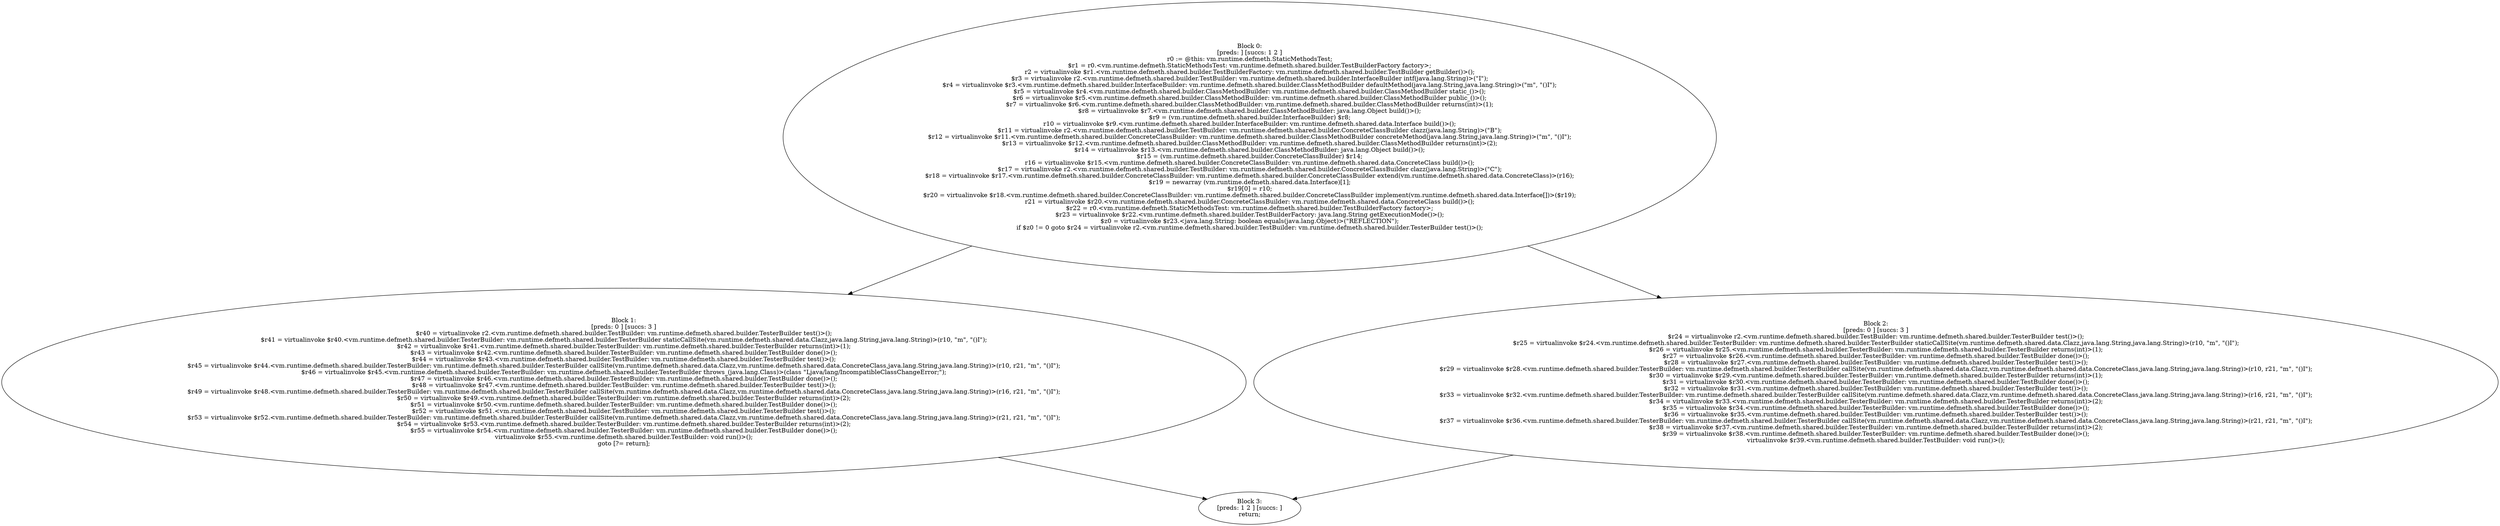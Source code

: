 digraph "unitGraph" {
    "Block 0:
[preds: ] [succs: 1 2 ]
r0 := @this: vm.runtime.defmeth.StaticMethodsTest;
$r1 = r0.<vm.runtime.defmeth.StaticMethodsTest: vm.runtime.defmeth.shared.builder.TestBuilderFactory factory>;
r2 = virtualinvoke $r1.<vm.runtime.defmeth.shared.builder.TestBuilderFactory: vm.runtime.defmeth.shared.builder.TestBuilder getBuilder()>();
$r3 = virtualinvoke r2.<vm.runtime.defmeth.shared.builder.TestBuilder: vm.runtime.defmeth.shared.builder.InterfaceBuilder intf(java.lang.String)>(\"I\");
$r4 = virtualinvoke $r3.<vm.runtime.defmeth.shared.builder.InterfaceBuilder: vm.runtime.defmeth.shared.builder.ClassMethodBuilder defaultMethod(java.lang.String,java.lang.String)>(\"m\", \"()I\");
$r5 = virtualinvoke $r4.<vm.runtime.defmeth.shared.builder.ClassMethodBuilder: vm.runtime.defmeth.shared.builder.ClassMethodBuilder static_()>();
$r6 = virtualinvoke $r5.<vm.runtime.defmeth.shared.builder.ClassMethodBuilder: vm.runtime.defmeth.shared.builder.ClassMethodBuilder public_()>();
$r7 = virtualinvoke $r6.<vm.runtime.defmeth.shared.builder.ClassMethodBuilder: vm.runtime.defmeth.shared.builder.ClassMethodBuilder returns(int)>(1);
$r8 = virtualinvoke $r7.<vm.runtime.defmeth.shared.builder.ClassMethodBuilder: java.lang.Object build()>();
$r9 = (vm.runtime.defmeth.shared.builder.InterfaceBuilder) $r8;
r10 = virtualinvoke $r9.<vm.runtime.defmeth.shared.builder.InterfaceBuilder: vm.runtime.defmeth.shared.data.Interface build()>();
$r11 = virtualinvoke r2.<vm.runtime.defmeth.shared.builder.TestBuilder: vm.runtime.defmeth.shared.builder.ConcreteClassBuilder clazz(java.lang.String)>(\"B\");
$r12 = virtualinvoke $r11.<vm.runtime.defmeth.shared.builder.ConcreteClassBuilder: vm.runtime.defmeth.shared.builder.ClassMethodBuilder concreteMethod(java.lang.String,java.lang.String)>(\"m\", \"()I\");
$r13 = virtualinvoke $r12.<vm.runtime.defmeth.shared.builder.ClassMethodBuilder: vm.runtime.defmeth.shared.builder.ClassMethodBuilder returns(int)>(2);
$r14 = virtualinvoke $r13.<vm.runtime.defmeth.shared.builder.ClassMethodBuilder: java.lang.Object build()>();
$r15 = (vm.runtime.defmeth.shared.builder.ConcreteClassBuilder) $r14;
r16 = virtualinvoke $r15.<vm.runtime.defmeth.shared.builder.ConcreteClassBuilder: vm.runtime.defmeth.shared.data.ConcreteClass build()>();
$r17 = virtualinvoke r2.<vm.runtime.defmeth.shared.builder.TestBuilder: vm.runtime.defmeth.shared.builder.ConcreteClassBuilder clazz(java.lang.String)>(\"C\");
$r18 = virtualinvoke $r17.<vm.runtime.defmeth.shared.builder.ConcreteClassBuilder: vm.runtime.defmeth.shared.builder.ConcreteClassBuilder extend(vm.runtime.defmeth.shared.data.ConcreteClass)>(r16);
$r19 = newarray (vm.runtime.defmeth.shared.data.Interface)[1];
$r19[0] = r10;
$r20 = virtualinvoke $r18.<vm.runtime.defmeth.shared.builder.ConcreteClassBuilder: vm.runtime.defmeth.shared.builder.ConcreteClassBuilder implement(vm.runtime.defmeth.shared.data.Interface[])>($r19);
r21 = virtualinvoke $r20.<vm.runtime.defmeth.shared.builder.ConcreteClassBuilder: vm.runtime.defmeth.shared.data.ConcreteClass build()>();
$r22 = r0.<vm.runtime.defmeth.StaticMethodsTest: vm.runtime.defmeth.shared.builder.TestBuilderFactory factory>;
$r23 = virtualinvoke $r22.<vm.runtime.defmeth.shared.builder.TestBuilderFactory: java.lang.String getExecutionMode()>();
$z0 = virtualinvoke $r23.<java.lang.String: boolean equals(java.lang.Object)>(\"REFLECTION\");
if $z0 != 0 goto $r24 = virtualinvoke r2.<vm.runtime.defmeth.shared.builder.TestBuilder: vm.runtime.defmeth.shared.builder.TesterBuilder test()>();
"
    "Block 1:
[preds: 0 ] [succs: 3 ]
$r40 = virtualinvoke r2.<vm.runtime.defmeth.shared.builder.TestBuilder: vm.runtime.defmeth.shared.builder.TesterBuilder test()>();
$r41 = virtualinvoke $r40.<vm.runtime.defmeth.shared.builder.TesterBuilder: vm.runtime.defmeth.shared.builder.TesterBuilder staticCallSite(vm.runtime.defmeth.shared.data.Clazz,java.lang.String,java.lang.String)>(r10, \"m\", \"()I\");
$r42 = virtualinvoke $r41.<vm.runtime.defmeth.shared.builder.TesterBuilder: vm.runtime.defmeth.shared.builder.TesterBuilder returns(int)>(1);
$r43 = virtualinvoke $r42.<vm.runtime.defmeth.shared.builder.TesterBuilder: vm.runtime.defmeth.shared.builder.TestBuilder done()>();
$r44 = virtualinvoke $r43.<vm.runtime.defmeth.shared.builder.TestBuilder: vm.runtime.defmeth.shared.builder.TesterBuilder test()>();
$r45 = virtualinvoke $r44.<vm.runtime.defmeth.shared.builder.TesterBuilder: vm.runtime.defmeth.shared.builder.TesterBuilder callSite(vm.runtime.defmeth.shared.data.Clazz,vm.runtime.defmeth.shared.data.ConcreteClass,java.lang.String,java.lang.String)>(r10, r21, \"m\", \"()I\");
$r46 = virtualinvoke $r45.<vm.runtime.defmeth.shared.builder.TesterBuilder: vm.runtime.defmeth.shared.builder.TesterBuilder throws_(java.lang.Class)>(class \"Ljava/lang/IncompatibleClassChangeError;\");
$r47 = virtualinvoke $r46.<vm.runtime.defmeth.shared.builder.TesterBuilder: vm.runtime.defmeth.shared.builder.TestBuilder done()>();
$r48 = virtualinvoke $r47.<vm.runtime.defmeth.shared.builder.TestBuilder: vm.runtime.defmeth.shared.builder.TesterBuilder test()>();
$r49 = virtualinvoke $r48.<vm.runtime.defmeth.shared.builder.TesterBuilder: vm.runtime.defmeth.shared.builder.TesterBuilder callSite(vm.runtime.defmeth.shared.data.Clazz,vm.runtime.defmeth.shared.data.ConcreteClass,java.lang.String,java.lang.String)>(r16, r21, \"m\", \"()I\");
$r50 = virtualinvoke $r49.<vm.runtime.defmeth.shared.builder.TesterBuilder: vm.runtime.defmeth.shared.builder.TesterBuilder returns(int)>(2);
$r51 = virtualinvoke $r50.<vm.runtime.defmeth.shared.builder.TesterBuilder: vm.runtime.defmeth.shared.builder.TestBuilder done()>();
$r52 = virtualinvoke $r51.<vm.runtime.defmeth.shared.builder.TestBuilder: vm.runtime.defmeth.shared.builder.TesterBuilder test()>();
$r53 = virtualinvoke $r52.<vm.runtime.defmeth.shared.builder.TesterBuilder: vm.runtime.defmeth.shared.builder.TesterBuilder callSite(vm.runtime.defmeth.shared.data.Clazz,vm.runtime.defmeth.shared.data.ConcreteClass,java.lang.String,java.lang.String)>(r21, r21, \"m\", \"()I\");
$r54 = virtualinvoke $r53.<vm.runtime.defmeth.shared.builder.TesterBuilder: vm.runtime.defmeth.shared.builder.TesterBuilder returns(int)>(2);
$r55 = virtualinvoke $r54.<vm.runtime.defmeth.shared.builder.TesterBuilder: vm.runtime.defmeth.shared.builder.TestBuilder done()>();
virtualinvoke $r55.<vm.runtime.defmeth.shared.builder.TestBuilder: void run()>();
goto [?= return];
"
    "Block 2:
[preds: 0 ] [succs: 3 ]
$r24 = virtualinvoke r2.<vm.runtime.defmeth.shared.builder.TestBuilder: vm.runtime.defmeth.shared.builder.TesterBuilder test()>();
$r25 = virtualinvoke $r24.<vm.runtime.defmeth.shared.builder.TesterBuilder: vm.runtime.defmeth.shared.builder.TesterBuilder staticCallSite(vm.runtime.defmeth.shared.data.Clazz,java.lang.String,java.lang.String)>(r10, \"m\", \"()I\");
$r26 = virtualinvoke $r25.<vm.runtime.defmeth.shared.builder.TesterBuilder: vm.runtime.defmeth.shared.builder.TesterBuilder returns(int)>(1);
$r27 = virtualinvoke $r26.<vm.runtime.defmeth.shared.builder.TesterBuilder: vm.runtime.defmeth.shared.builder.TestBuilder done()>();
$r28 = virtualinvoke $r27.<vm.runtime.defmeth.shared.builder.TestBuilder: vm.runtime.defmeth.shared.builder.TesterBuilder test()>();
$r29 = virtualinvoke $r28.<vm.runtime.defmeth.shared.builder.TesterBuilder: vm.runtime.defmeth.shared.builder.TesterBuilder callSite(vm.runtime.defmeth.shared.data.Clazz,vm.runtime.defmeth.shared.data.ConcreteClass,java.lang.String,java.lang.String)>(r10, r21, \"m\", \"()I\");
$r30 = virtualinvoke $r29.<vm.runtime.defmeth.shared.builder.TesterBuilder: vm.runtime.defmeth.shared.builder.TesterBuilder returns(int)>(1);
$r31 = virtualinvoke $r30.<vm.runtime.defmeth.shared.builder.TesterBuilder: vm.runtime.defmeth.shared.builder.TestBuilder done()>();
$r32 = virtualinvoke $r31.<vm.runtime.defmeth.shared.builder.TestBuilder: vm.runtime.defmeth.shared.builder.TesterBuilder test()>();
$r33 = virtualinvoke $r32.<vm.runtime.defmeth.shared.builder.TesterBuilder: vm.runtime.defmeth.shared.builder.TesterBuilder callSite(vm.runtime.defmeth.shared.data.Clazz,vm.runtime.defmeth.shared.data.ConcreteClass,java.lang.String,java.lang.String)>(r16, r21, \"m\", \"()I\");
$r34 = virtualinvoke $r33.<vm.runtime.defmeth.shared.builder.TesterBuilder: vm.runtime.defmeth.shared.builder.TesterBuilder returns(int)>(2);
$r35 = virtualinvoke $r34.<vm.runtime.defmeth.shared.builder.TesterBuilder: vm.runtime.defmeth.shared.builder.TestBuilder done()>();
$r36 = virtualinvoke $r35.<vm.runtime.defmeth.shared.builder.TestBuilder: vm.runtime.defmeth.shared.builder.TesterBuilder test()>();
$r37 = virtualinvoke $r36.<vm.runtime.defmeth.shared.builder.TesterBuilder: vm.runtime.defmeth.shared.builder.TesterBuilder callSite(vm.runtime.defmeth.shared.data.Clazz,vm.runtime.defmeth.shared.data.ConcreteClass,java.lang.String,java.lang.String)>(r21, r21, \"m\", \"()I\");
$r38 = virtualinvoke $r37.<vm.runtime.defmeth.shared.builder.TesterBuilder: vm.runtime.defmeth.shared.builder.TesterBuilder returns(int)>(2);
$r39 = virtualinvoke $r38.<vm.runtime.defmeth.shared.builder.TesterBuilder: vm.runtime.defmeth.shared.builder.TestBuilder done()>();
virtualinvoke $r39.<vm.runtime.defmeth.shared.builder.TestBuilder: void run()>();
"
    "Block 3:
[preds: 1 2 ] [succs: ]
return;
"
    "Block 0:
[preds: ] [succs: 1 2 ]
r0 := @this: vm.runtime.defmeth.StaticMethodsTest;
$r1 = r0.<vm.runtime.defmeth.StaticMethodsTest: vm.runtime.defmeth.shared.builder.TestBuilderFactory factory>;
r2 = virtualinvoke $r1.<vm.runtime.defmeth.shared.builder.TestBuilderFactory: vm.runtime.defmeth.shared.builder.TestBuilder getBuilder()>();
$r3 = virtualinvoke r2.<vm.runtime.defmeth.shared.builder.TestBuilder: vm.runtime.defmeth.shared.builder.InterfaceBuilder intf(java.lang.String)>(\"I\");
$r4 = virtualinvoke $r3.<vm.runtime.defmeth.shared.builder.InterfaceBuilder: vm.runtime.defmeth.shared.builder.ClassMethodBuilder defaultMethod(java.lang.String,java.lang.String)>(\"m\", \"()I\");
$r5 = virtualinvoke $r4.<vm.runtime.defmeth.shared.builder.ClassMethodBuilder: vm.runtime.defmeth.shared.builder.ClassMethodBuilder static_()>();
$r6 = virtualinvoke $r5.<vm.runtime.defmeth.shared.builder.ClassMethodBuilder: vm.runtime.defmeth.shared.builder.ClassMethodBuilder public_()>();
$r7 = virtualinvoke $r6.<vm.runtime.defmeth.shared.builder.ClassMethodBuilder: vm.runtime.defmeth.shared.builder.ClassMethodBuilder returns(int)>(1);
$r8 = virtualinvoke $r7.<vm.runtime.defmeth.shared.builder.ClassMethodBuilder: java.lang.Object build()>();
$r9 = (vm.runtime.defmeth.shared.builder.InterfaceBuilder) $r8;
r10 = virtualinvoke $r9.<vm.runtime.defmeth.shared.builder.InterfaceBuilder: vm.runtime.defmeth.shared.data.Interface build()>();
$r11 = virtualinvoke r2.<vm.runtime.defmeth.shared.builder.TestBuilder: vm.runtime.defmeth.shared.builder.ConcreteClassBuilder clazz(java.lang.String)>(\"B\");
$r12 = virtualinvoke $r11.<vm.runtime.defmeth.shared.builder.ConcreteClassBuilder: vm.runtime.defmeth.shared.builder.ClassMethodBuilder concreteMethod(java.lang.String,java.lang.String)>(\"m\", \"()I\");
$r13 = virtualinvoke $r12.<vm.runtime.defmeth.shared.builder.ClassMethodBuilder: vm.runtime.defmeth.shared.builder.ClassMethodBuilder returns(int)>(2);
$r14 = virtualinvoke $r13.<vm.runtime.defmeth.shared.builder.ClassMethodBuilder: java.lang.Object build()>();
$r15 = (vm.runtime.defmeth.shared.builder.ConcreteClassBuilder) $r14;
r16 = virtualinvoke $r15.<vm.runtime.defmeth.shared.builder.ConcreteClassBuilder: vm.runtime.defmeth.shared.data.ConcreteClass build()>();
$r17 = virtualinvoke r2.<vm.runtime.defmeth.shared.builder.TestBuilder: vm.runtime.defmeth.shared.builder.ConcreteClassBuilder clazz(java.lang.String)>(\"C\");
$r18 = virtualinvoke $r17.<vm.runtime.defmeth.shared.builder.ConcreteClassBuilder: vm.runtime.defmeth.shared.builder.ConcreteClassBuilder extend(vm.runtime.defmeth.shared.data.ConcreteClass)>(r16);
$r19 = newarray (vm.runtime.defmeth.shared.data.Interface)[1];
$r19[0] = r10;
$r20 = virtualinvoke $r18.<vm.runtime.defmeth.shared.builder.ConcreteClassBuilder: vm.runtime.defmeth.shared.builder.ConcreteClassBuilder implement(vm.runtime.defmeth.shared.data.Interface[])>($r19);
r21 = virtualinvoke $r20.<vm.runtime.defmeth.shared.builder.ConcreteClassBuilder: vm.runtime.defmeth.shared.data.ConcreteClass build()>();
$r22 = r0.<vm.runtime.defmeth.StaticMethodsTest: vm.runtime.defmeth.shared.builder.TestBuilderFactory factory>;
$r23 = virtualinvoke $r22.<vm.runtime.defmeth.shared.builder.TestBuilderFactory: java.lang.String getExecutionMode()>();
$z0 = virtualinvoke $r23.<java.lang.String: boolean equals(java.lang.Object)>(\"REFLECTION\");
if $z0 != 0 goto $r24 = virtualinvoke r2.<vm.runtime.defmeth.shared.builder.TestBuilder: vm.runtime.defmeth.shared.builder.TesterBuilder test()>();
"->"Block 1:
[preds: 0 ] [succs: 3 ]
$r40 = virtualinvoke r2.<vm.runtime.defmeth.shared.builder.TestBuilder: vm.runtime.defmeth.shared.builder.TesterBuilder test()>();
$r41 = virtualinvoke $r40.<vm.runtime.defmeth.shared.builder.TesterBuilder: vm.runtime.defmeth.shared.builder.TesterBuilder staticCallSite(vm.runtime.defmeth.shared.data.Clazz,java.lang.String,java.lang.String)>(r10, \"m\", \"()I\");
$r42 = virtualinvoke $r41.<vm.runtime.defmeth.shared.builder.TesterBuilder: vm.runtime.defmeth.shared.builder.TesterBuilder returns(int)>(1);
$r43 = virtualinvoke $r42.<vm.runtime.defmeth.shared.builder.TesterBuilder: vm.runtime.defmeth.shared.builder.TestBuilder done()>();
$r44 = virtualinvoke $r43.<vm.runtime.defmeth.shared.builder.TestBuilder: vm.runtime.defmeth.shared.builder.TesterBuilder test()>();
$r45 = virtualinvoke $r44.<vm.runtime.defmeth.shared.builder.TesterBuilder: vm.runtime.defmeth.shared.builder.TesterBuilder callSite(vm.runtime.defmeth.shared.data.Clazz,vm.runtime.defmeth.shared.data.ConcreteClass,java.lang.String,java.lang.String)>(r10, r21, \"m\", \"()I\");
$r46 = virtualinvoke $r45.<vm.runtime.defmeth.shared.builder.TesterBuilder: vm.runtime.defmeth.shared.builder.TesterBuilder throws_(java.lang.Class)>(class \"Ljava/lang/IncompatibleClassChangeError;\");
$r47 = virtualinvoke $r46.<vm.runtime.defmeth.shared.builder.TesterBuilder: vm.runtime.defmeth.shared.builder.TestBuilder done()>();
$r48 = virtualinvoke $r47.<vm.runtime.defmeth.shared.builder.TestBuilder: vm.runtime.defmeth.shared.builder.TesterBuilder test()>();
$r49 = virtualinvoke $r48.<vm.runtime.defmeth.shared.builder.TesterBuilder: vm.runtime.defmeth.shared.builder.TesterBuilder callSite(vm.runtime.defmeth.shared.data.Clazz,vm.runtime.defmeth.shared.data.ConcreteClass,java.lang.String,java.lang.String)>(r16, r21, \"m\", \"()I\");
$r50 = virtualinvoke $r49.<vm.runtime.defmeth.shared.builder.TesterBuilder: vm.runtime.defmeth.shared.builder.TesterBuilder returns(int)>(2);
$r51 = virtualinvoke $r50.<vm.runtime.defmeth.shared.builder.TesterBuilder: vm.runtime.defmeth.shared.builder.TestBuilder done()>();
$r52 = virtualinvoke $r51.<vm.runtime.defmeth.shared.builder.TestBuilder: vm.runtime.defmeth.shared.builder.TesterBuilder test()>();
$r53 = virtualinvoke $r52.<vm.runtime.defmeth.shared.builder.TesterBuilder: vm.runtime.defmeth.shared.builder.TesterBuilder callSite(vm.runtime.defmeth.shared.data.Clazz,vm.runtime.defmeth.shared.data.ConcreteClass,java.lang.String,java.lang.String)>(r21, r21, \"m\", \"()I\");
$r54 = virtualinvoke $r53.<vm.runtime.defmeth.shared.builder.TesterBuilder: vm.runtime.defmeth.shared.builder.TesterBuilder returns(int)>(2);
$r55 = virtualinvoke $r54.<vm.runtime.defmeth.shared.builder.TesterBuilder: vm.runtime.defmeth.shared.builder.TestBuilder done()>();
virtualinvoke $r55.<vm.runtime.defmeth.shared.builder.TestBuilder: void run()>();
goto [?= return];
";
    "Block 0:
[preds: ] [succs: 1 2 ]
r0 := @this: vm.runtime.defmeth.StaticMethodsTest;
$r1 = r0.<vm.runtime.defmeth.StaticMethodsTest: vm.runtime.defmeth.shared.builder.TestBuilderFactory factory>;
r2 = virtualinvoke $r1.<vm.runtime.defmeth.shared.builder.TestBuilderFactory: vm.runtime.defmeth.shared.builder.TestBuilder getBuilder()>();
$r3 = virtualinvoke r2.<vm.runtime.defmeth.shared.builder.TestBuilder: vm.runtime.defmeth.shared.builder.InterfaceBuilder intf(java.lang.String)>(\"I\");
$r4 = virtualinvoke $r3.<vm.runtime.defmeth.shared.builder.InterfaceBuilder: vm.runtime.defmeth.shared.builder.ClassMethodBuilder defaultMethod(java.lang.String,java.lang.String)>(\"m\", \"()I\");
$r5 = virtualinvoke $r4.<vm.runtime.defmeth.shared.builder.ClassMethodBuilder: vm.runtime.defmeth.shared.builder.ClassMethodBuilder static_()>();
$r6 = virtualinvoke $r5.<vm.runtime.defmeth.shared.builder.ClassMethodBuilder: vm.runtime.defmeth.shared.builder.ClassMethodBuilder public_()>();
$r7 = virtualinvoke $r6.<vm.runtime.defmeth.shared.builder.ClassMethodBuilder: vm.runtime.defmeth.shared.builder.ClassMethodBuilder returns(int)>(1);
$r8 = virtualinvoke $r7.<vm.runtime.defmeth.shared.builder.ClassMethodBuilder: java.lang.Object build()>();
$r9 = (vm.runtime.defmeth.shared.builder.InterfaceBuilder) $r8;
r10 = virtualinvoke $r9.<vm.runtime.defmeth.shared.builder.InterfaceBuilder: vm.runtime.defmeth.shared.data.Interface build()>();
$r11 = virtualinvoke r2.<vm.runtime.defmeth.shared.builder.TestBuilder: vm.runtime.defmeth.shared.builder.ConcreteClassBuilder clazz(java.lang.String)>(\"B\");
$r12 = virtualinvoke $r11.<vm.runtime.defmeth.shared.builder.ConcreteClassBuilder: vm.runtime.defmeth.shared.builder.ClassMethodBuilder concreteMethod(java.lang.String,java.lang.String)>(\"m\", \"()I\");
$r13 = virtualinvoke $r12.<vm.runtime.defmeth.shared.builder.ClassMethodBuilder: vm.runtime.defmeth.shared.builder.ClassMethodBuilder returns(int)>(2);
$r14 = virtualinvoke $r13.<vm.runtime.defmeth.shared.builder.ClassMethodBuilder: java.lang.Object build()>();
$r15 = (vm.runtime.defmeth.shared.builder.ConcreteClassBuilder) $r14;
r16 = virtualinvoke $r15.<vm.runtime.defmeth.shared.builder.ConcreteClassBuilder: vm.runtime.defmeth.shared.data.ConcreteClass build()>();
$r17 = virtualinvoke r2.<vm.runtime.defmeth.shared.builder.TestBuilder: vm.runtime.defmeth.shared.builder.ConcreteClassBuilder clazz(java.lang.String)>(\"C\");
$r18 = virtualinvoke $r17.<vm.runtime.defmeth.shared.builder.ConcreteClassBuilder: vm.runtime.defmeth.shared.builder.ConcreteClassBuilder extend(vm.runtime.defmeth.shared.data.ConcreteClass)>(r16);
$r19 = newarray (vm.runtime.defmeth.shared.data.Interface)[1];
$r19[0] = r10;
$r20 = virtualinvoke $r18.<vm.runtime.defmeth.shared.builder.ConcreteClassBuilder: vm.runtime.defmeth.shared.builder.ConcreteClassBuilder implement(vm.runtime.defmeth.shared.data.Interface[])>($r19);
r21 = virtualinvoke $r20.<vm.runtime.defmeth.shared.builder.ConcreteClassBuilder: vm.runtime.defmeth.shared.data.ConcreteClass build()>();
$r22 = r0.<vm.runtime.defmeth.StaticMethodsTest: vm.runtime.defmeth.shared.builder.TestBuilderFactory factory>;
$r23 = virtualinvoke $r22.<vm.runtime.defmeth.shared.builder.TestBuilderFactory: java.lang.String getExecutionMode()>();
$z0 = virtualinvoke $r23.<java.lang.String: boolean equals(java.lang.Object)>(\"REFLECTION\");
if $z0 != 0 goto $r24 = virtualinvoke r2.<vm.runtime.defmeth.shared.builder.TestBuilder: vm.runtime.defmeth.shared.builder.TesterBuilder test()>();
"->"Block 2:
[preds: 0 ] [succs: 3 ]
$r24 = virtualinvoke r2.<vm.runtime.defmeth.shared.builder.TestBuilder: vm.runtime.defmeth.shared.builder.TesterBuilder test()>();
$r25 = virtualinvoke $r24.<vm.runtime.defmeth.shared.builder.TesterBuilder: vm.runtime.defmeth.shared.builder.TesterBuilder staticCallSite(vm.runtime.defmeth.shared.data.Clazz,java.lang.String,java.lang.String)>(r10, \"m\", \"()I\");
$r26 = virtualinvoke $r25.<vm.runtime.defmeth.shared.builder.TesterBuilder: vm.runtime.defmeth.shared.builder.TesterBuilder returns(int)>(1);
$r27 = virtualinvoke $r26.<vm.runtime.defmeth.shared.builder.TesterBuilder: vm.runtime.defmeth.shared.builder.TestBuilder done()>();
$r28 = virtualinvoke $r27.<vm.runtime.defmeth.shared.builder.TestBuilder: vm.runtime.defmeth.shared.builder.TesterBuilder test()>();
$r29 = virtualinvoke $r28.<vm.runtime.defmeth.shared.builder.TesterBuilder: vm.runtime.defmeth.shared.builder.TesterBuilder callSite(vm.runtime.defmeth.shared.data.Clazz,vm.runtime.defmeth.shared.data.ConcreteClass,java.lang.String,java.lang.String)>(r10, r21, \"m\", \"()I\");
$r30 = virtualinvoke $r29.<vm.runtime.defmeth.shared.builder.TesterBuilder: vm.runtime.defmeth.shared.builder.TesterBuilder returns(int)>(1);
$r31 = virtualinvoke $r30.<vm.runtime.defmeth.shared.builder.TesterBuilder: vm.runtime.defmeth.shared.builder.TestBuilder done()>();
$r32 = virtualinvoke $r31.<vm.runtime.defmeth.shared.builder.TestBuilder: vm.runtime.defmeth.shared.builder.TesterBuilder test()>();
$r33 = virtualinvoke $r32.<vm.runtime.defmeth.shared.builder.TesterBuilder: vm.runtime.defmeth.shared.builder.TesterBuilder callSite(vm.runtime.defmeth.shared.data.Clazz,vm.runtime.defmeth.shared.data.ConcreteClass,java.lang.String,java.lang.String)>(r16, r21, \"m\", \"()I\");
$r34 = virtualinvoke $r33.<vm.runtime.defmeth.shared.builder.TesterBuilder: vm.runtime.defmeth.shared.builder.TesterBuilder returns(int)>(2);
$r35 = virtualinvoke $r34.<vm.runtime.defmeth.shared.builder.TesterBuilder: vm.runtime.defmeth.shared.builder.TestBuilder done()>();
$r36 = virtualinvoke $r35.<vm.runtime.defmeth.shared.builder.TestBuilder: vm.runtime.defmeth.shared.builder.TesterBuilder test()>();
$r37 = virtualinvoke $r36.<vm.runtime.defmeth.shared.builder.TesterBuilder: vm.runtime.defmeth.shared.builder.TesterBuilder callSite(vm.runtime.defmeth.shared.data.Clazz,vm.runtime.defmeth.shared.data.ConcreteClass,java.lang.String,java.lang.String)>(r21, r21, \"m\", \"()I\");
$r38 = virtualinvoke $r37.<vm.runtime.defmeth.shared.builder.TesterBuilder: vm.runtime.defmeth.shared.builder.TesterBuilder returns(int)>(2);
$r39 = virtualinvoke $r38.<vm.runtime.defmeth.shared.builder.TesterBuilder: vm.runtime.defmeth.shared.builder.TestBuilder done()>();
virtualinvoke $r39.<vm.runtime.defmeth.shared.builder.TestBuilder: void run()>();
";
    "Block 1:
[preds: 0 ] [succs: 3 ]
$r40 = virtualinvoke r2.<vm.runtime.defmeth.shared.builder.TestBuilder: vm.runtime.defmeth.shared.builder.TesterBuilder test()>();
$r41 = virtualinvoke $r40.<vm.runtime.defmeth.shared.builder.TesterBuilder: vm.runtime.defmeth.shared.builder.TesterBuilder staticCallSite(vm.runtime.defmeth.shared.data.Clazz,java.lang.String,java.lang.String)>(r10, \"m\", \"()I\");
$r42 = virtualinvoke $r41.<vm.runtime.defmeth.shared.builder.TesterBuilder: vm.runtime.defmeth.shared.builder.TesterBuilder returns(int)>(1);
$r43 = virtualinvoke $r42.<vm.runtime.defmeth.shared.builder.TesterBuilder: vm.runtime.defmeth.shared.builder.TestBuilder done()>();
$r44 = virtualinvoke $r43.<vm.runtime.defmeth.shared.builder.TestBuilder: vm.runtime.defmeth.shared.builder.TesterBuilder test()>();
$r45 = virtualinvoke $r44.<vm.runtime.defmeth.shared.builder.TesterBuilder: vm.runtime.defmeth.shared.builder.TesterBuilder callSite(vm.runtime.defmeth.shared.data.Clazz,vm.runtime.defmeth.shared.data.ConcreteClass,java.lang.String,java.lang.String)>(r10, r21, \"m\", \"()I\");
$r46 = virtualinvoke $r45.<vm.runtime.defmeth.shared.builder.TesterBuilder: vm.runtime.defmeth.shared.builder.TesterBuilder throws_(java.lang.Class)>(class \"Ljava/lang/IncompatibleClassChangeError;\");
$r47 = virtualinvoke $r46.<vm.runtime.defmeth.shared.builder.TesterBuilder: vm.runtime.defmeth.shared.builder.TestBuilder done()>();
$r48 = virtualinvoke $r47.<vm.runtime.defmeth.shared.builder.TestBuilder: vm.runtime.defmeth.shared.builder.TesterBuilder test()>();
$r49 = virtualinvoke $r48.<vm.runtime.defmeth.shared.builder.TesterBuilder: vm.runtime.defmeth.shared.builder.TesterBuilder callSite(vm.runtime.defmeth.shared.data.Clazz,vm.runtime.defmeth.shared.data.ConcreteClass,java.lang.String,java.lang.String)>(r16, r21, \"m\", \"()I\");
$r50 = virtualinvoke $r49.<vm.runtime.defmeth.shared.builder.TesterBuilder: vm.runtime.defmeth.shared.builder.TesterBuilder returns(int)>(2);
$r51 = virtualinvoke $r50.<vm.runtime.defmeth.shared.builder.TesterBuilder: vm.runtime.defmeth.shared.builder.TestBuilder done()>();
$r52 = virtualinvoke $r51.<vm.runtime.defmeth.shared.builder.TestBuilder: vm.runtime.defmeth.shared.builder.TesterBuilder test()>();
$r53 = virtualinvoke $r52.<vm.runtime.defmeth.shared.builder.TesterBuilder: vm.runtime.defmeth.shared.builder.TesterBuilder callSite(vm.runtime.defmeth.shared.data.Clazz,vm.runtime.defmeth.shared.data.ConcreteClass,java.lang.String,java.lang.String)>(r21, r21, \"m\", \"()I\");
$r54 = virtualinvoke $r53.<vm.runtime.defmeth.shared.builder.TesterBuilder: vm.runtime.defmeth.shared.builder.TesterBuilder returns(int)>(2);
$r55 = virtualinvoke $r54.<vm.runtime.defmeth.shared.builder.TesterBuilder: vm.runtime.defmeth.shared.builder.TestBuilder done()>();
virtualinvoke $r55.<vm.runtime.defmeth.shared.builder.TestBuilder: void run()>();
goto [?= return];
"->"Block 3:
[preds: 1 2 ] [succs: ]
return;
";
    "Block 2:
[preds: 0 ] [succs: 3 ]
$r24 = virtualinvoke r2.<vm.runtime.defmeth.shared.builder.TestBuilder: vm.runtime.defmeth.shared.builder.TesterBuilder test()>();
$r25 = virtualinvoke $r24.<vm.runtime.defmeth.shared.builder.TesterBuilder: vm.runtime.defmeth.shared.builder.TesterBuilder staticCallSite(vm.runtime.defmeth.shared.data.Clazz,java.lang.String,java.lang.String)>(r10, \"m\", \"()I\");
$r26 = virtualinvoke $r25.<vm.runtime.defmeth.shared.builder.TesterBuilder: vm.runtime.defmeth.shared.builder.TesterBuilder returns(int)>(1);
$r27 = virtualinvoke $r26.<vm.runtime.defmeth.shared.builder.TesterBuilder: vm.runtime.defmeth.shared.builder.TestBuilder done()>();
$r28 = virtualinvoke $r27.<vm.runtime.defmeth.shared.builder.TestBuilder: vm.runtime.defmeth.shared.builder.TesterBuilder test()>();
$r29 = virtualinvoke $r28.<vm.runtime.defmeth.shared.builder.TesterBuilder: vm.runtime.defmeth.shared.builder.TesterBuilder callSite(vm.runtime.defmeth.shared.data.Clazz,vm.runtime.defmeth.shared.data.ConcreteClass,java.lang.String,java.lang.String)>(r10, r21, \"m\", \"()I\");
$r30 = virtualinvoke $r29.<vm.runtime.defmeth.shared.builder.TesterBuilder: vm.runtime.defmeth.shared.builder.TesterBuilder returns(int)>(1);
$r31 = virtualinvoke $r30.<vm.runtime.defmeth.shared.builder.TesterBuilder: vm.runtime.defmeth.shared.builder.TestBuilder done()>();
$r32 = virtualinvoke $r31.<vm.runtime.defmeth.shared.builder.TestBuilder: vm.runtime.defmeth.shared.builder.TesterBuilder test()>();
$r33 = virtualinvoke $r32.<vm.runtime.defmeth.shared.builder.TesterBuilder: vm.runtime.defmeth.shared.builder.TesterBuilder callSite(vm.runtime.defmeth.shared.data.Clazz,vm.runtime.defmeth.shared.data.ConcreteClass,java.lang.String,java.lang.String)>(r16, r21, \"m\", \"()I\");
$r34 = virtualinvoke $r33.<vm.runtime.defmeth.shared.builder.TesterBuilder: vm.runtime.defmeth.shared.builder.TesterBuilder returns(int)>(2);
$r35 = virtualinvoke $r34.<vm.runtime.defmeth.shared.builder.TesterBuilder: vm.runtime.defmeth.shared.builder.TestBuilder done()>();
$r36 = virtualinvoke $r35.<vm.runtime.defmeth.shared.builder.TestBuilder: vm.runtime.defmeth.shared.builder.TesterBuilder test()>();
$r37 = virtualinvoke $r36.<vm.runtime.defmeth.shared.builder.TesterBuilder: vm.runtime.defmeth.shared.builder.TesterBuilder callSite(vm.runtime.defmeth.shared.data.Clazz,vm.runtime.defmeth.shared.data.ConcreteClass,java.lang.String,java.lang.String)>(r21, r21, \"m\", \"()I\");
$r38 = virtualinvoke $r37.<vm.runtime.defmeth.shared.builder.TesterBuilder: vm.runtime.defmeth.shared.builder.TesterBuilder returns(int)>(2);
$r39 = virtualinvoke $r38.<vm.runtime.defmeth.shared.builder.TesterBuilder: vm.runtime.defmeth.shared.builder.TestBuilder done()>();
virtualinvoke $r39.<vm.runtime.defmeth.shared.builder.TestBuilder: void run()>();
"->"Block 3:
[preds: 1 2 ] [succs: ]
return;
";
}
